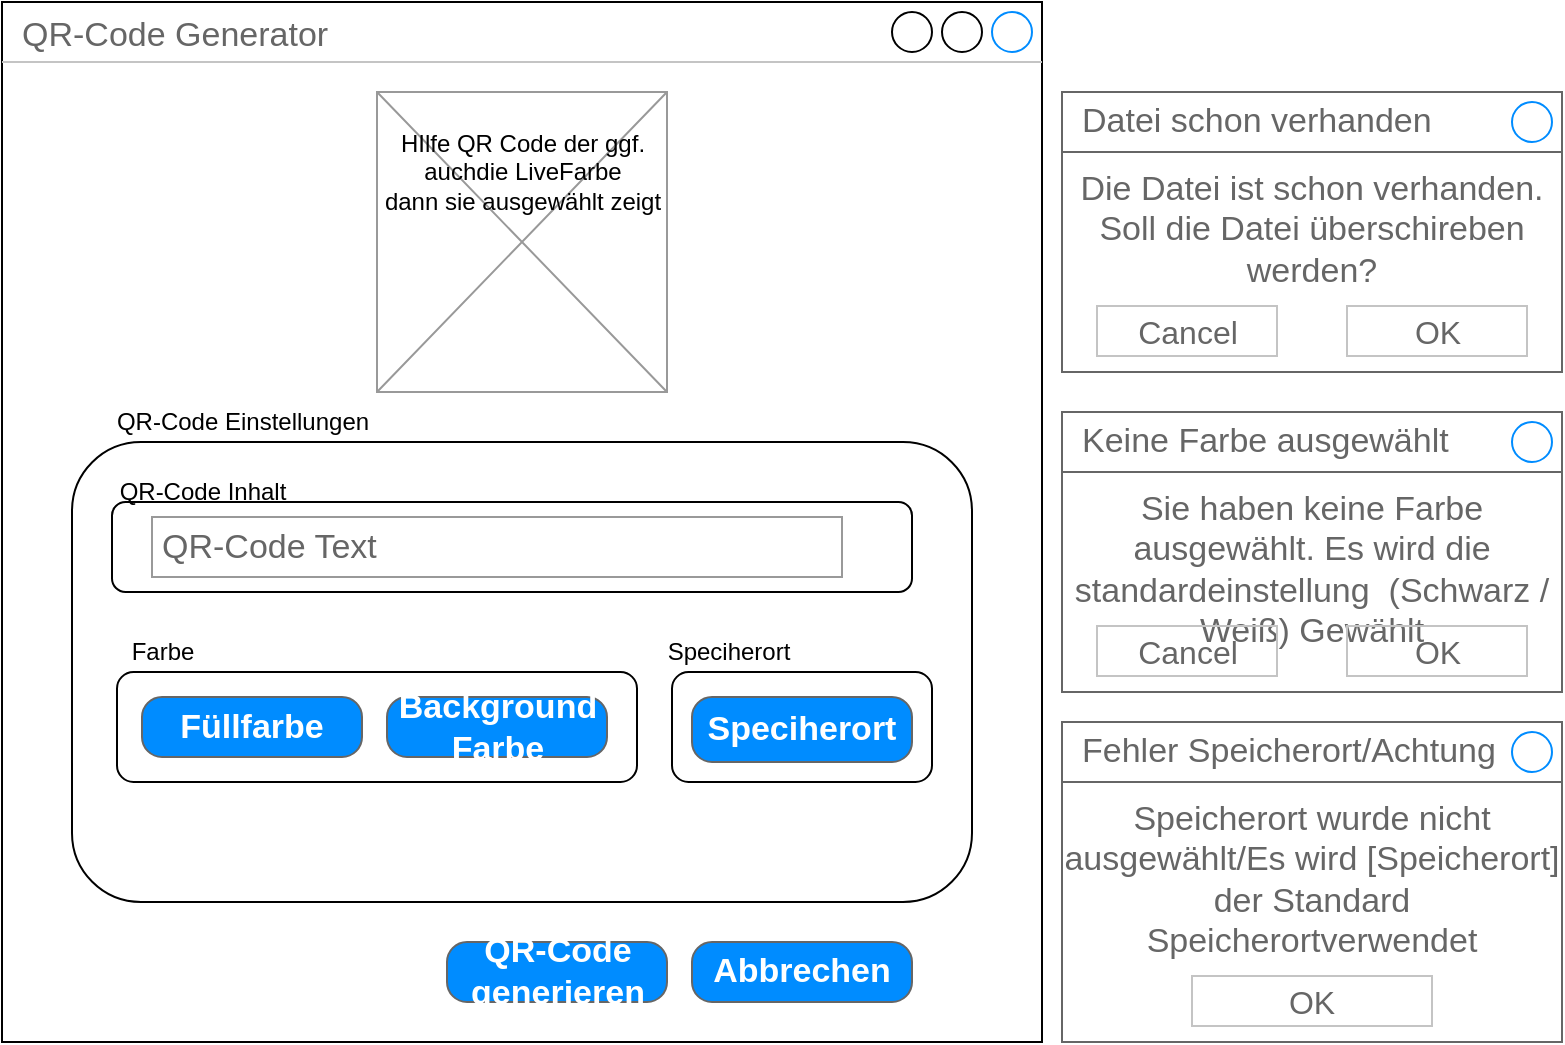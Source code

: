 <mxfile>
    <diagram id="-sh1RdfUGrFKOQliwM_B" name="Seite-1">
        <mxGraphModel dx="1386" dy="787" grid="1" gridSize="10" guides="1" tooltips="1" connect="1" arrows="1" fold="1" page="1" pageScale="1" pageWidth="827" pageHeight="1169" math="0" shadow="0">
            <root>
                <mxCell id="0"/>
                <mxCell id="1" parent="0"/>
                <mxCell id="2" value="Speicherort wurde nicht ausgewählt/Es wird [Speicherort] der Standard Speicherortverwendet" style="strokeWidth=1;shadow=0;dashed=0;align=center;html=1;shape=mxgraph.mockup.containers.rrect;rSize=0;strokeColor=#666666;fontColor=#666666;fontSize=17;verticalAlign=top;whiteSpace=wrap;fillColor=#ffffff;spacingTop=32;" vertex="1" parent="1">
                    <mxGeometry x="570" y="400" width="250" height="160" as="geometry"/>
                </mxCell>
                <mxCell id="3" value="Fehler Speicherort/Achtung" style="strokeWidth=1;shadow=0;dashed=0;align=center;html=1;shape=mxgraph.mockup.containers.rrect;rSize=0;fontSize=17;fontColor=#666666;strokeColor=#666666;align=left;spacingLeft=8;fillColor=#ffffff;resizeWidth=1;" vertex="1" parent="2">
                    <mxGeometry width="250" height="30" relative="1" as="geometry"/>
                </mxCell>
                <mxCell id="4" value="" style="shape=ellipse;strokeColor=#008cff;resizable=0;fillColor=none;html=1;" vertex="1" parent="3">
                    <mxGeometry x="1" y="0.5" width="20" height="20" relative="1" as="geometry">
                        <mxPoint x="-25" y="-10" as="offset"/>
                    </mxGeometry>
                </mxCell>
                <mxCell id="5" value="OK" style="strokeWidth=1;shadow=0;dashed=0;align=center;html=1;shape=mxgraph.mockup.containers.rrect;rSize=0;fontSize=16;fontColor=#666666;strokeColor=#c4c4c4;resizable=0;whiteSpace=wrap;fillColor=#ffffff;" vertex="1" parent="2">
                    <mxGeometry x="0.5" y="1" width="120" height="25" relative="1" as="geometry">
                        <mxPoint x="-60" y="-33" as="offset"/>
                    </mxGeometry>
                </mxCell>
                <mxCell id="6" value="Die Datei ist schon verhanden. Soll die Datei überschireben werden?" style="strokeWidth=1;shadow=0;dashed=0;align=center;html=1;shape=mxgraph.mockup.containers.rrect;rSize=0;strokeColor=#666666;fontColor=#666666;fontSize=17;verticalAlign=top;whiteSpace=wrap;fillColor=#ffffff;spacingTop=32;" vertex="1" parent="1">
                    <mxGeometry x="570" y="85" width="250" height="140" as="geometry"/>
                </mxCell>
                <mxCell id="7" value="Datei schon verhanden&lt;span style=&quot;white-space: pre;&quot;&gt;&#9;&lt;/span&gt;" style="strokeWidth=1;shadow=0;dashed=0;align=center;html=1;shape=mxgraph.mockup.containers.rrect;rSize=0;fontSize=17;fontColor=#666666;strokeColor=#666666;align=left;spacingLeft=8;fillColor=none;resizeWidth=1;" vertex="1" parent="6">
                    <mxGeometry width="250" height="30" relative="1" as="geometry"/>
                </mxCell>
                <mxCell id="8" value="" style="shape=ellipse;strokeColor=#008cff;resizable=0;fillColor=none;html=1;" vertex="1" parent="7">
                    <mxGeometry x="1" y="0.5" width="20" height="20" relative="1" as="geometry">
                        <mxPoint x="-25" y="-10" as="offset"/>
                    </mxGeometry>
                </mxCell>
                <mxCell id="9" value="Cancel" style="strokeWidth=1;shadow=0;dashed=0;align=center;html=1;shape=mxgraph.mockup.containers.rrect;rSize=0;fontSize=16;fontColor=#666666;strokeColor=#c4c4c4;whiteSpace=wrap;fillColor=none;" vertex="1" parent="6">
                    <mxGeometry x="0.25" y="1" width="90" height="25" relative="1" as="geometry">
                        <mxPoint x="-45" y="-33" as="offset"/>
                    </mxGeometry>
                </mxCell>
                <mxCell id="10" value="OK" style="strokeWidth=1;shadow=0;dashed=0;align=center;html=1;shape=mxgraph.mockup.containers.rrect;rSize=0;fontSize=16;fontColor=#666666;strokeColor=#c4c4c4;whiteSpace=wrap;fillColor=none;" vertex="1" parent="6">
                    <mxGeometry x="0.75" y="1" width="90" height="25" relative="1" as="geometry">
                        <mxPoint x="-45" y="-33" as="offset"/>
                    </mxGeometry>
                </mxCell>
                <mxCell id="11" value="Sie haben keine Farbe ausgewählt. Es wird die standardeinstellung&amp;nbsp; (Schwarz / Weiß) Gewählt" style="strokeWidth=1;shadow=0;dashed=0;align=center;html=1;shape=mxgraph.mockup.containers.rrect;rSize=0;strokeColor=#666666;fontColor=#666666;fontSize=17;verticalAlign=top;whiteSpace=wrap;fillColor=#ffffff;spacingTop=32;" vertex="1" parent="1">
                    <mxGeometry x="570" y="245" width="250" height="140" as="geometry"/>
                </mxCell>
                <mxCell id="12" value="Keine Farbe ausgewählt" style="strokeWidth=1;shadow=0;dashed=0;align=center;html=1;shape=mxgraph.mockup.containers.rrect;rSize=0;fontSize=17;fontColor=#666666;strokeColor=#666666;align=left;spacingLeft=8;fillColor=none;resizeWidth=1;" vertex="1" parent="11">
                    <mxGeometry width="250" height="30" relative="1" as="geometry"/>
                </mxCell>
                <mxCell id="13" value="" style="shape=ellipse;strokeColor=#008cff;resizable=0;fillColor=none;html=1;" vertex="1" parent="12">
                    <mxGeometry x="1" y="0.5" width="20" height="20" relative="1" as="geometry">
                        <mxPoint x="-25" y="-10" as="offset"/>
                    </mxGeometry>
                </mxCell>
                <mxCell id="14" value="Cancel" style="strokeWidth=1;shadow=0;dashed=0;align=center;html=1;shape=mxgraph.mockup.containers.rrect;rSize=0;fontSize=16;fontColor=#666666;strokeColor=#c4c4c4;whiteSpace=wrap;fillColor=none;" vertex="1" parent="11">
                    <mxGeometry x="0.25" y="1" width="90" height="25" relative="1" as="geometry">
                        <mxPoint x="-45" y="-33" as="offset"/>
                    </mxGeometry>
                </mxCell>
                <mxCell id="15" value="OK" style="strokeWidth=1;shadow=0;dashed=0;align=center;html=1;shape=mxgraph.mockup.containers.rrect;rSize=0;fontSize=16;fontColor=#666666;strokeColor=#c4c4c4;whiteSpace=wrap;fillColor=none;" vertex="1" parent="11">
                    <mxGeometry x="0.75" y="1" width="90" height="25" relative="1" as="geometry">
                        <mxPoint x="-45" y="-33" as="offset"/>
                    </mxGeometry>
                </mxCell>
                <mxCell id="16" value="QR-Code Generator" style="strokeWidth=1;shadow=0;dashed=0;align=center;html=1;shape=mxgraph.mockup.containers.window;align=left;verticalAlign=top;spacingLeft=8;strokeColor2=#008cff;strokeColor3=#c4c4c4;fontColor=#666666;mainText=;fontSize=17;labelBackgroundColor=none;" vertex="1" parent="1">
                    <mxGeometry x="40" y="40" width="520" height="520" as="geometry"/>
                </mxCell>
                <mxCell id="17" value="" style="rounded=1;whiteSpace=wrap;html=1;" vertex="1" parent="1">
                    <mxGeometry x="75" y="260" width="450" height="230" as="geometry"/>
                </mxCell>
                <mxCell id="18" value="QR-Code Einstellungen" style="text;html=1;align=center;verticalAlign=middle;resizable=0;points=[];autosize=1;strokeColor=none;fillColor=none;" vertex="1" parent="1">
                    <mxGeometry x="85" y="235" width="150" height="30" as="geometry"/>
                </mxCell>
                <mxCell id="20" value="" style="rounded=1;whiteSpace=wrap;html=1;" vertex="1" parent="1">
                    <mxGeometry x="97.5" y="375" width="260" height="55" as="geometry"/>
                </mxCell>
                <mxCell id="21" value="Speicherort" style="text;html=1;align=center;verticalAlign=middle;resizable=0;points=[];autosize=1;strokeColor=none;fillColor=none;" vertex="1" parent="1">
                    <mxGeometry x="377.5" y="380" width="80" height="30" as="geometry"/>
                </mxCell>
                <mxCell id="23" value="" style="rounded=1;whiteSpace=wrap;html=1;" vertex="1" parent="1">
                    <mxGeometry x="375" y="375" width="130" height="55" as="geometry"/>
                </mxCell>
                <mxCell id="24" value="" style="rounded=1;whiteSpace=wrap;html=1;" vertex="1" parent="1">
                    <mxGeometry x="95" y="290" width="400" height="45" as="geometry"/>
                </mxCell>
                <mxCell id="25" value="QR-Code Inhalt" style="text;html=1;align=center;verticalAlign=middle;resizable=0;points=[];autosize=1;strokeColor=none;fillColor=none;" vertex="1" parent="1">
                    <mxGeometry x="85" y="270" width="110" height="30" as="geometry"/>
                </mxCell>
                <mxCell id="26" value="Farbe" style="text;html=1;align=center;verticalAlign=middle;resizable=0;points=[];autosize=1;strokeColor=none;fillColor=none;" vertex="1" parent="1">
                    <mxGeometry x="95" y="350" width="50" height="30" as="geometry"/>
                </mxCell>
                <mxCell id="27" value="QR-Code Text" style="strokeWidth=1;shadow=0;dashed=0;align=center;html=1;shape=mxgraph.mockup.forms.pwField;strokeColor=#999999;mainText=;align=left;fontColor=#666666;fontSize=17;spacingLeft=3;" vertex="1" parent="1">
                    <mxGeometry x="115" y="297.5" width="345" height="30" as="geometry"/>
                </mxCell>
                <mxCell id="28" value="Füllfarbe" style="strokeWidth=1;shadow=0;dashed=0;align=center;html=1;shape=mxgraph.mockup.buttons.button;strokeColor=#666666;fontColor=#ffffff;mainText=;buttonStyle=round;fontSize=17;fontStyle=1;fillColor=#008cff;whiteSpace=wrap;" vertex="1" parent="1">
                    <mxGeometry x="110" y="387.5" width="110" height="30" as="geometry"/>
                </mxCell>
                <mxCell id="29" value="Background&lt;br&gt;Farbe" style="strokeWidth=1;shadow=0;dashed=0;align=center;html=1;shape=mxgraph.mockup.buttons.button;strokeColor=#666666;fontColor=#ffffff;mainText=;buttonStyle=round;fontSize=17;fontStyle=1;fillColor=#008cff;whiteSpace=wrap;" vertex="1" parent="1">
                    <mxGeometry x="232.5" y="387.5" width="110" height="30" as="geometry"/>
                </mxCell>
                <mxCell id="30" value="Speciherort" style="strokeWidth=1;shadow=0;dashed=0;align=center;html=1;shape=mxgraph.mockup.buttons.button;strokeColor=#666666;fontColor=#ffffff;mainText=;buttonStyle=round;fontSize=17;fontStyle=1;fillColor=#008cff;whiteSpace=wrap;" vertex="1" parent="1">
                    <mxGeometry x="385" y="387.5" width="110" height="32.5" as="geometry"/>
                </mxCell>
                <mxCell id="31" value="QR-Code generieren" style="strokeWidth=1;shadow=0;dashed=0;align=center;html=1;shape=mxgraph.mockup.buttons.button;strokeColor=#666666;fontColor=#ffffff;mainText=;buttonStyle=round;fontSize=17;fontStyle=1;fillColor=#008cff;whiteSpace=wrap;" vertex="1" parent="1">
                    <mxGeometry x="262.5" y="510" width="110" height="30" as="geometry"/>
                </mxCell>
                <mxCell id="32" value="Abbrechen" style="strokeWidth=1;shadow=0;dashed=0;align=center;html=1;shape=mxgraph.mockup.buttons.button;strokeColor=#666666;fontColor=#ffffff;mainText=;buttonStyle=round;fontSize=17;fontStyle=1;fillColor=#008cff;whiteSpace=wrap;" vertex="1" parent="1">
                    <mxGeometry x="385" y="510" width="110" height="30" as="geometry"/>
                </mxCell>
                <mxCell id="33" value="" style="verticalLabelPosition=bottom;shadow=0;dashed=0;align=center;html=1;verticalAlign=top;strokeWidth=1;shape=mxgraph.mockup.graphics.simpleIcon;strokeColor=#999999;" vertex="1" parent="1">
                    <mxGeometry x="227.5" y="85" width="145" height="150" as="geometry"/>
                </mxCell>
                <mxCell id="34" value="HIlfe QR Code der ggf.&lt;br&gt;auchdie LiveFarbe&lt;br&gt;dann sie ausgewählt zeigt" style="text;html=1;align=center;verticalAlign=middle;resizable=0;points=[];autosize=1;strokeColor=none;fillColor=none;" vertex="1" parent="1">
                    <mxGeometry x="220" y="95" width="160" height="60" as="geometry"/>
                </mxCell>
                <mxCell id="35" value="Speciherort" style="text;html=1;align=center;verticalAlign=middle;resizable=0;points=[];autosize=1;strokeColor=none;fillColor=none;" vertex="1" parent="1">
                    <mxGeometry x="362.5" y="350" width="80" height="30" as="geometry"/>
                </mxCell>
            </root>
        </mxGraphModel>
    </diagram>
</mxfile>